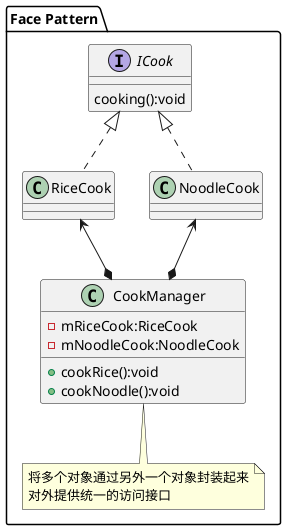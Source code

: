 @startuml
package "Face Pattern"{
    interface ICook {
        cooking():void
    }
    class RiceCook implements ICook
    class NoodleCook implements ICook

    class CookManager{
    -mRiceCook:RiceCook
    -mNoodleCook:NoodleCook
     +cookRice():void
     +cookNoodle():void
    }
    note bottom:将多个对象通过另外一个对象封装起来\n对外提供统一的访问接口
    RiceCook <--* CookManager
    NoodleCook <--* CookManager
}
@enduml